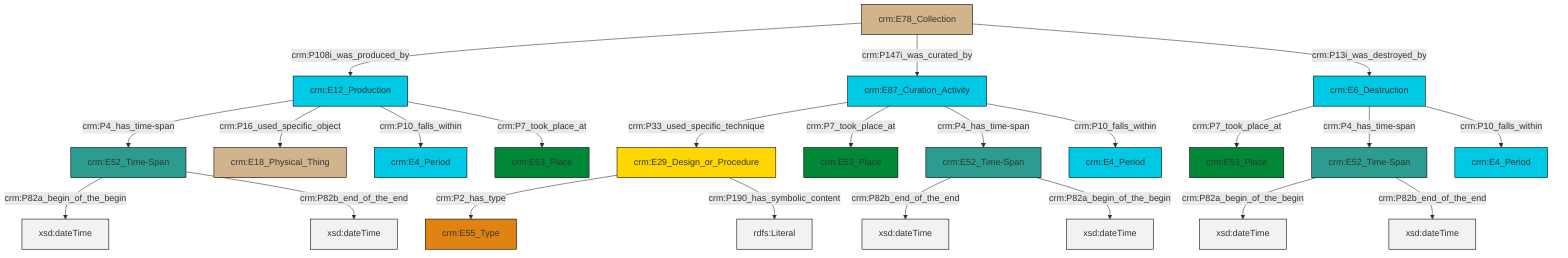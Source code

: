 graph TD
classDef Literal fill:#f2f2f2,stroke:#000000;
classDef CRM_Entity fill:#FFFFFF,stroke:#000000;
classDef Temporal_Entity fill:#00C9E6, stroke:#000000;
classDef Type fill:#E18312, stroke:#000000;
classDef Time-Span fill:#2C9C91, stroke:#000000;
classDef Appellation fill:#FFEB7F, stroke:#000000;
classDef Place fill:#008836, stroke:#000000;
classDef Persistent_Item fill:#B266B2, stroke:#000000;
classDef Conceptual_Object fill:#FFD700, stroke:#000000;
classDef Physical_Thing fill:#D2B48C, stroke:#000000;
classDef Actor fill:#f58aad, stroke:#000000;
classDef PC_Classes fill:#4ce600, stroke:#000000;
classDef Multi fill:#cccccc,stroke:#000000;

2["crm:E87_Curation_Activity"]:::Temporal_Entity -->|crm:P33_used_specific_technique| 3["crm:E29_Design_or_Procedure"]:::Conceptual_Object
3["crm:E29_Design_or_Procedure"]:::Conceptual_Object -->|crm:P2_has_type| 4["crm:E55_Type"]:::Type
13["crm:E12_Production"]:::Temporal_Entity -->|crm:P4_has_time-span| 14["crm:E52_Time-Span"]:::Time-Span
2["crm:E87_Curation_Activity"]:::Temporal_Entity -->|crm:P7_took_place_at| 15["crm:E53_Place"]:::Place
5["crm:E6_Destruction"]:::Temporal_Entity -->|crm:P7_took_place_at| 16["crm:E53_Place"]:::Place
7["crm:E78_Collection"]:::Physical_Thing -->|crm:P108i_was_produced_by| 13["crm:E12_Production"]:::Temporal_Entity
13["crm:E12_Production"]:::Temporal_Entity -->|crm:P16_used_specific_object| 18["crm:E18_Physical_Thing"]:::Physical_Thing
19["crm:E52_Time-Span"]:::Time-Span -->|crm:P82b_end_of_the_end| 21[xsd:dateTime]:::Literal
5["crm:E6_Destruction"]:::Temporal_Entity -->|crm:P4_has_time-span| 22["crm:E52_Time-Span"]:::Time-Span
3["crm:E29_Design_or_Procedure"]:::Conceptual_Object -->|crm:P190_has_symbolic_content| 23[rdfs:Literal]:::Literal
2["crm:E87_Curation_Activity"]:::Temporal_Entity -->|crm:P4_has_time-span| 19["crm:E52_Time-Span"]:::Time-Span
22["crm:E52_Time-Span"]:::Time-Span -->|crm:P82a_begin_of_the_begin| 25[xsd:dateTime]:::Literal
13["crm:E12_Production"]:::Temporal_Entity -->|crm:P10_falls_within| 0["crm:E4_Period"]:::Temporal_Entity
2["crm:E87_Curation_Activity"]:::Temporal_Entity -->|crm:P10_falls_within| 9["crm:E4_Period"]:::Temporal_Entity
13["crm:E12_Production"]:::Temporal_Entity -->|crm:P7_took_place_at| 11["crm:E53_Place"]:::Place
14["crm:E52_Time-Span"]:::Time-Span -->|crm:P82a_begin_of_the_begin| 27[xsd:dateTime]:::Literal
22["crm:E52_Time-Span"]:::Time-Span -->|crm:P82b_end_of_the_end| 28[xsd:dateTime]:::Literal
19["crm:E52_Time-Span"]:::Time-Span -->|crm:P82a_begin_of_the_begin| 29[xsd:dateTime]:::Literal
5["crm:E6_Destruction"]:::Temporal_Entity -->|crm:P10_falls_within| 34["crm:E4_Period"]:::Temporal_Entity
14["crm:E52_Time-Span"]:::Time-Span -->|crm:P82b_end_of_the_end| 35[xsd:dateTime]:::Literal
7["crm:E78_Collection"]:::Physical_Thing -->|crm:P147i_was_curated_by| 2["crm:E87_Curation_Activity"]:::Temporal_Entity
7["crm:E78_Collection"]:::Physical_Thing -->|crm:P13i_was_destroyed_by| 5["crm:E6_Destruction"]:::Temporal_Entity